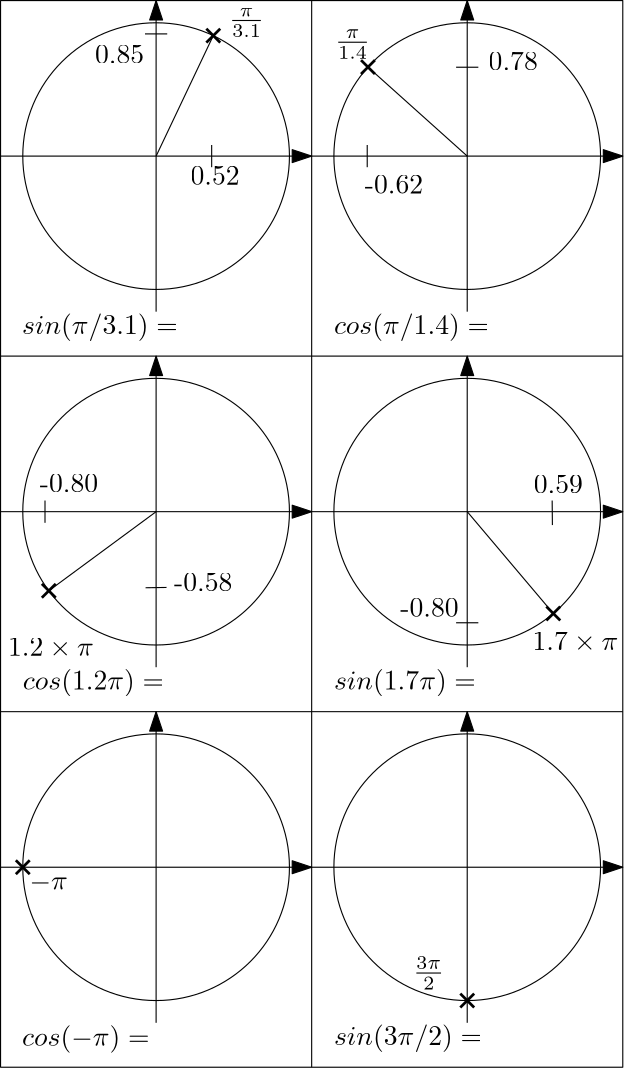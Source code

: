<?xml version="1.0"?>
<!DOCTYPE ipe SYSTEM "ipe.dtd">
<ipe version="70005" creator="Ipe 7.1.4">
<info created="D:20140929225355" modified="D:20141002224236"/>
<ipestyle name="basic">
<symbol name="arrow/arc(spx)">
<path stroke="sym-stroke" fill="sym-stroke" pen="sym-pen">
0 0 m
-1 0.333 l
-1 -0.333 l
h
</path>
</symbol>
<symbol name="arrow/farc(spx)">
<path stroke="sym-stroke" fill="white" pen="sym-pen">
0 0 m
-1 0.333 l
-1 -0.333 l
h
</path>
</symbol>
<symbol name="mark/circle(sx)" transformations="translations">
<path fill="sym-stroke">
0.6 0 0 0.6 0 0 e
0.4 0 0 0.4 0 0 e
</path>
</symbol>
<symbol name="mark/disk(sx)" transformations="translations">
<path fill="sym-stroke">
0.6 0 0 0.6 0 0 e
</path>
</symbol>
<symbol name="mark/fdisk(sfx)" transformations="translations">
<group>
<path fill="sym-fill">
0.5 0 0 0.5 0 0 e
</path>
<path fill="sym-stroke" fillrule="eofill">
0.6 0 0 0.6 0 0 e
0.4 0 0 0.4 0 0 e
</path>
</group>
</symbol>
<symbol name="mark/box(sx)" transformations="translations">
<path fill="sym-stroke" fillrule="eofill">
-0.6 -0.6 m
0.6 -0.6 l
0.6 0.6 l
-0.6 0.6 l
h
-0.4 -0.4 m
0.4 -0.4 l
0.4 0.4 l
-0.4 0.4 l
h
</path>
</symbol>
<symbol name="mark/square(sx)" transformations="translations">
<path fill="sym-stroke">
-0.6 -0.6 m
0.6 -0.6 l
0.6 0.6 l
-0.6 0.6 l
h
</path>
</symbol>
<symbol name="mark/fsquare(sfx)" transformations="translations">
<group>
<path fill="sym-fill">
-0.5 -0.5 m
0.5 -0.5 l
0.5 0.5 l
-0.5 0.5 l
h
</path>
<path fill="sym-stroke" fillrule="eofill">
-0.6 -0.6 m
0.6 -0.6 l
0.6 0.6 l
-0.6 0.6 l
h
-0.4 -0.4 m
0.4 -0.4 l
0.4 0.4 l
-0.4 0.4 l
h
</path>
</group>
</symbol>
<symbol name="mark/cross(sx)" transformations="translations">
<group>
<path fill="sym-stroke">
-0.43 -0.57 m
0.57 0.43 l
0.43 0.57 l
-0.57 -0.43 l
h
</path>
<path fill="sym-stroke">
-0.43 0.57 m
0.57 -0.43 l
0.43 -0.57 l
-0.57 0.43 l
h
</path>
</group>
</symbol>
<symbol name="arrow/fnormal(spx)">
<path stroke="sym-stroke" fill="white" pen="sym-pen">
0 0 m
-1 0.333 l
-1 -0.333 l
h
</path>
</symbol>
<symbol name="arrow/pointed(spx)">
<path stroke="sym-stroke" fill="sym-stroke" pen="sym-pen">
0 0 m
-1 0.333 l
-0.8 0 l
-1 -0.333 l
h
</path>
</symbol>
<symbol name="arrow/fpointed(spx)">
<path stroke="sym-stroke" fill="white" pen="sym-pen">
0 0 m
-1 0.333 l
-0.8 0 l
-1 -0.333 l
h
</path>
</symbol>
<symbol name="arrow/linear(spx)">
<path stroke="sym-stroke" pen="sym-pen">
-1 0.333 m
0 0 l
-1 -0.333 l
</path>
</symbol>
<symbol name="arrow/fdouble(spx)">
<path stroke="sym-stroke" fill="white" pen="sym-pen">
0 0 m
-1 0.333 l
-1 -0.333 l
h
-1 0 m
-2 0.333 l
-2 -0.333 l
h
</path>
</symbol>
<symbol name="arrow/double(spx)">
<path stroke="sym-stroke" fill="sym-stroke" pen="sym-pen">
0 0 m
-1 0.333 l
-1 -0.333 l
h
-1 0 m
-2 0.333 l
-2 -0.333 l
h
</path>
</symbol>
<pen name="heavier" value="0.8"/>
<pen name="fat" value="1.2"/>
<pen name="ultrafat" value="2"/>
<symbolsize name="large" value="5"/>
<symbolsize name="small" value="2"/>
<symbolsize name="tiny" value="1.1"/>
<arrowsize name="large" value="10"/>
<arrowsize name="small" value="5"/>
<arrowsize name="tiny" value="3"/>
<color name="red" value="1 0 0"/>
<color name="green" value="0 1 0"/>
<color name="blue" value="0 0 1"/>
<color name="yellow" value="1 1 0"/>
<color name="orange" value="1 0.647 0"/>
<color name="gold" value="1 0.843 0"/>
<color name="purple" value="0.627 0.125 0.941"/>
<color name="gray" value="0.745"/>
<color name="brown" value="0.647 0.165 0.165"/>
<color name="navy" value="0 0 0.502"/>
<color name="pink" value="1 0.753 0.796"/>
<color name="seagreen" value="0.18 0.545 0.341"/>
<color name="turquoise" value="0.251 0.878 0.816"/>
<color name="violet" value="0.933 0.51 0.933"/>
<color name="darkblue" value="0 0 0.545"/>
<color name="darkcyan" value="0 0.545 0.545"/>
<color name="darkgray" value="0.663"/>
<color name="darkgreen" value="0 0.392 0"/>
<color name="darkmagenta" value="0.545 0 0.545"/>
<color name="darkorange" value="1 0.549 0"/>
<color name="darkred" value="0.545 0 0"/>
<color name="lightblue" value="0.678 0.847 0.902"/>
<color name="lightcyan" value="0.878 1 1"/>
<color name="lightgray" value="0.827"/>
<color name="lightgreen" value="0.565 0.933 0.565"/>
<color name="lightyellow" value="1 1 0.878"/>
<dashstyle name="dashed" value="[4] 0"/>
<dashstyle name="dotted" value="[1 3] 0"/>
<dashstyle name="dash dotted" value="[4 2 1 2] 0"/>
<dashstyle name="dash dot dotted" value="[4 2 1 2 1 2] 0"/>
<textsize name="large" value="\large"/>
<textsize name="small" value="\small"/>
<textsize name="tiny" value="\tiny"/>
<textsize name="Large" value="\Large"/>
<textsize name="LARGE" value="\LARGE"/>
<textsize name="huge" value="\huge"/>
<textsize name="Huge" value="\Huge"/>
<textsize name="footnote" value="\footnotesize"/>
<textstyle name="center" begin="\begin{center}" end="\end{center}"/>
<textstyle name="itemize" begin="\begin{itemize}" end="\end{itemize}"/>
<textstyle name="item" begin="\begin{itemize}\item{}" end="\end{itemize}"/>
<gridsize name="4 pts" value="4"/>
<gridsize name="8 pts (~3 mm)" value="8"/>
<gridsize name="16 pts (~6 mm)" value="16"/>
<gridsize name="32 pts (~12 mm)" value="32"/>
<gridsize name="10 pts (~3.5 mm)" value="10"/>
<gridsize name="20 pts (~7 mm)" value="20"/>
<gridsize name="14 pts (~5 mm)" value="14"/>
<gridsize name="28 pts (~10 mm)" value="28"/>
<gridsize name="56 pts (~20 mm)" value="56"/>
<anglesize name="90 deg" value="90"/>
<anglesize name="60 deg" value="60"/>
<anglesize name="45 deg" value="45"/>
<anglesize name="30 deg" value="30"/>
<anglesize name="22.5 deg" value="22.5"/>
<tiling name="falling" angle="-60" step="4" width="1"/>
<tiling name="rising" angle="30" step="4" width="1"/>
</ipestyle>
<page>
<layer name="alpha"/>
<view layers="alpha" active="alpha"/>
<text layer="alpha" matrix="1 0 0 1 -16.312 0" transformations="translations" pos="64 608" stroke="black" type="label" width="56.095" height="7.473" depth="2.49" valign="baseline">$sin(\pi / 3.1) = $</text>
<path stroke="black">
48 0 0 48 96 672 e
</path>
<path stroke="black">
48 0 0 48 208 672 e
</path>
<text matrix="1 0 0 1 -16 0" transformations="translations" pos="176 608" stroke="black" type="label" width="59.144" height="7.473" depth="2.49" valign="baseline">$cos(\pi /1.4 )= $
</text>
<path stroke="black">
48 0 0 48 96 544 e
</path>
<path stroke="black">
48 0 0 48 208 544 e
</path>
<text matrix="1 0 0 1 -16 0" transformations="translations" pos="64 480" stroke="black" type="label" width="54.163" height="7.473" depth="2.49" valign="baseline">$cos(1.2\pi) = $
</text>
<text matrix="1 0 0 1 -16 0" transformations="translations" pos="176 480" stroke="black" type="label" width="51.113" height="7.473" depth="2.49" valign="baseline">$sin(1.7 \pi) = $</text>
<path stroke="black">
48 0 0 48 96 416 e
</path>
<path stroke="black">
48 0 0 48 208 416 e
</path>
<text matrix="1 0 0 1 -16.24 -0.239962" transformations="translations" pos="64 352" stroke="black" type="label" width="49.181" height="7.473" depth="2.49" valign="baseline">$cos(-\pi) = $ </text>
<text matrix="1 0 0 1 -16 0" transformations="translations" pos="176 352" stroke="black" type="label" width="56.648" height="7.473" depth="2.49" valign="baseline">$sin(3\pi /2) = $ </text>
<path stroke="black">
40 728 m
40 344 l
264 344 l
264 728 l
h
</path>
<path stroke="black">
152 728 m
152 344 l
</path>
<path stroke="black">
40 600 m
264 600 l
</path>
<path stroke="black">
40 472 m
264 472 l
</path>
<path stroke="black" arrow="normal/normal">
40 672 m
152 672 l
</path>
<path stroke="black" arrow="normal/normal">
152 672 m
264 672 l
</path>
<path stroke="black" arrow="normal/normal">
208 616 m
208 728 l
</path>
<path stroke="black" arrow="normal/normal">
96 616 m
96 728 l
</path>
<path stroke="black" arrow="normal/normal">
96 488 m
96 600 l
</path>
<path stroke="black" arrow="normal/normal">
208 488 m
208 600 l
</path>
<path stroke="black" arrow="normal/normal">
40 544 m
152 544 l
</path>
<path stroke="black" arrow="normal/normal">
152 544 m
264 544 l
</path>
<path stroke="black" arrow="normal/normal">
96 360 m
96 472 l
</path>
<path stroke="black" arrow="normal/normal">
208 360 m
208 472 l
</path>
<path stroke="black" arrow="normal/normal">
40 416 m
152 416 l
</path>
<path stroke="black" arrow="normal/normal">
152 416 m
264 416 l
</path>
<use name="mark/cross(sx)" pos="116.577 715.366" size="large" stroke="black"/>
<use name="mark/cross(sx)" pos="172.267 704.049" size="large" stroke="black"/>
<use name="mark/cross(sx)" pos="238.987 507.342" size="large" stroke="black"/>
<use name="mark/cross(sx)" pos="48 416" size="large" stroke="black"/>
<use name="mark/cross(sx)" pos="208 368" size="large" stroke="black"/>
<path stroke="black">
96 672 m
116.577 715.366 l
</path>
<path stroke="black">
208 672 m
172.267 704.049 l
</path>
<path stroke="black">
208 544 m
238.987 507.342 l
</path>
<text matrix="1 0 0 1 -1.10752 -3.8763" transformations="translations" pos="123.305 722.203" stroke="black" type="label" width="12.7" height="6.931" depth="3.43" valign="baseline">$\frac{\pi}{3.1} $</text>
<text transformations="translations" pos="160.368 710.499" stroke="black" type="label" width="12.7" height="6.931" depth="3.43" valign="baseline">$\frac{\pi}{1.4} $</text>
<text matrix="1 0 0 1 -3.83939 -8.87858" transformations="translations" pos="46.4895 500.977" stroke="black" type="label" width="30.943" height="6.421" depth="0.83" valign="baseline">$1.2 \times \pi$</text>
<text matrix="1 0 0 1 -5.30315 -3.43145" transformations="translations" pos="236.765 497.635" stroke="black" type="label" width="30.943" height="6.421" depth="0.83" valign="baseline">$1.7 \times \pi$</text>
<text matrix="1 0 0 1 7.24145 -2.69779" transformations="translations" pos="43.199 410.714" stroke="black" type="label" width="13.785" height="5.812" depth="0.83" valign="baseline">$-\pi $</text>
<text matrix="1 0 0 1 -23.9962 -4.79923" transformations="translations" pos="212.492 380.21" stroke="black" type="label" width="11.271" height="8.422" depth="3.43" valign="baseline">$\frac{3\pi}{2} $</text>
<text matrix="1 0 0 1 1.2478 6.239" transformations="translations" pos="72.7222 699.14" stroke="black" type="label" width="17.711" height="6.42" depth="0" valign="baseline">0.85</text>
<path stroke="black">
92 716 m
100 716 l
</path>
<path stroke="black">
116 676 m
116 668 l
</path>
<path stroke="black">
204 704 m
212 704 l
</path>
<path stroke="black">
172 676 m
172 668 l
</path>
<path matrix="1 0 0 1 0.283978 10.6492" stroke="black">
91.9268 505.961 m
99.4631 506.07 l
</path>
<path stroke="black">
204 504 m
212 504 l
</path>
<path stroke="black">
238.579 548.005 m
238.663 539.183 l
</path>
<text matrix="1 0 0 1 -2.83875 -1.62214" transformations="translations" pos="218.525 704.575" stroke="black" type="label" width="21.032" height="6.42" depth="0" valign="baseline">0.78
</text>
<text matrix="1 0 0 1 41.1963 -39.2094" transformations="translations" pos="61.2145 554.6" stroke="black" type="label" width="21.032" height="6.42" depth="0" valign="baseline">-0.58</text>
<use name="mark/cross(sx)" pos="57.3616 515.521" size="large" stroke="black"/>
<path stroke="black">
96 544 m
57.3616 515.521 l
</path>
<path stroke="black">
56 548 m
56 540 l
</path>
<text matrix="1 0 0 1 -2.43321 -4.46089" transformations="translations" pos="186.348 510.655" stroke="black" type="label" width="21.032" height="6.42" depth="0" valign="baseline">-0.80</text>
<text transformations="translations" pos="108.383 661.686" stroke="black" type="label" width="21.032" height="6.42" depth="0" valign="baseline">0.52
</text>
<text matrix="1 0 0 1 2.10878 -5.27196" transformations="translations" pos="169.011 663.795" stroke="black" type="label" width="21.032" height="6.42" depth="0" valign="baseline">-0.62</text>
<text matrix="1 0 0 1 -7.48681 -8.73461" transformations="translations" pos="61.5993 559.709" stroke="black" type="label" width="21.032" height="6.42" depth="0" valign="baseline">-0.80</text>
<text matrix="1 0 0 1 -4.67925 -5.92705" transformations="translations" pos="236.603 556.589" stroke="black" type="label" width="17.711" height="6.42" depth="0" valign="baseline">0.59</text>
</page>
</ipe>
